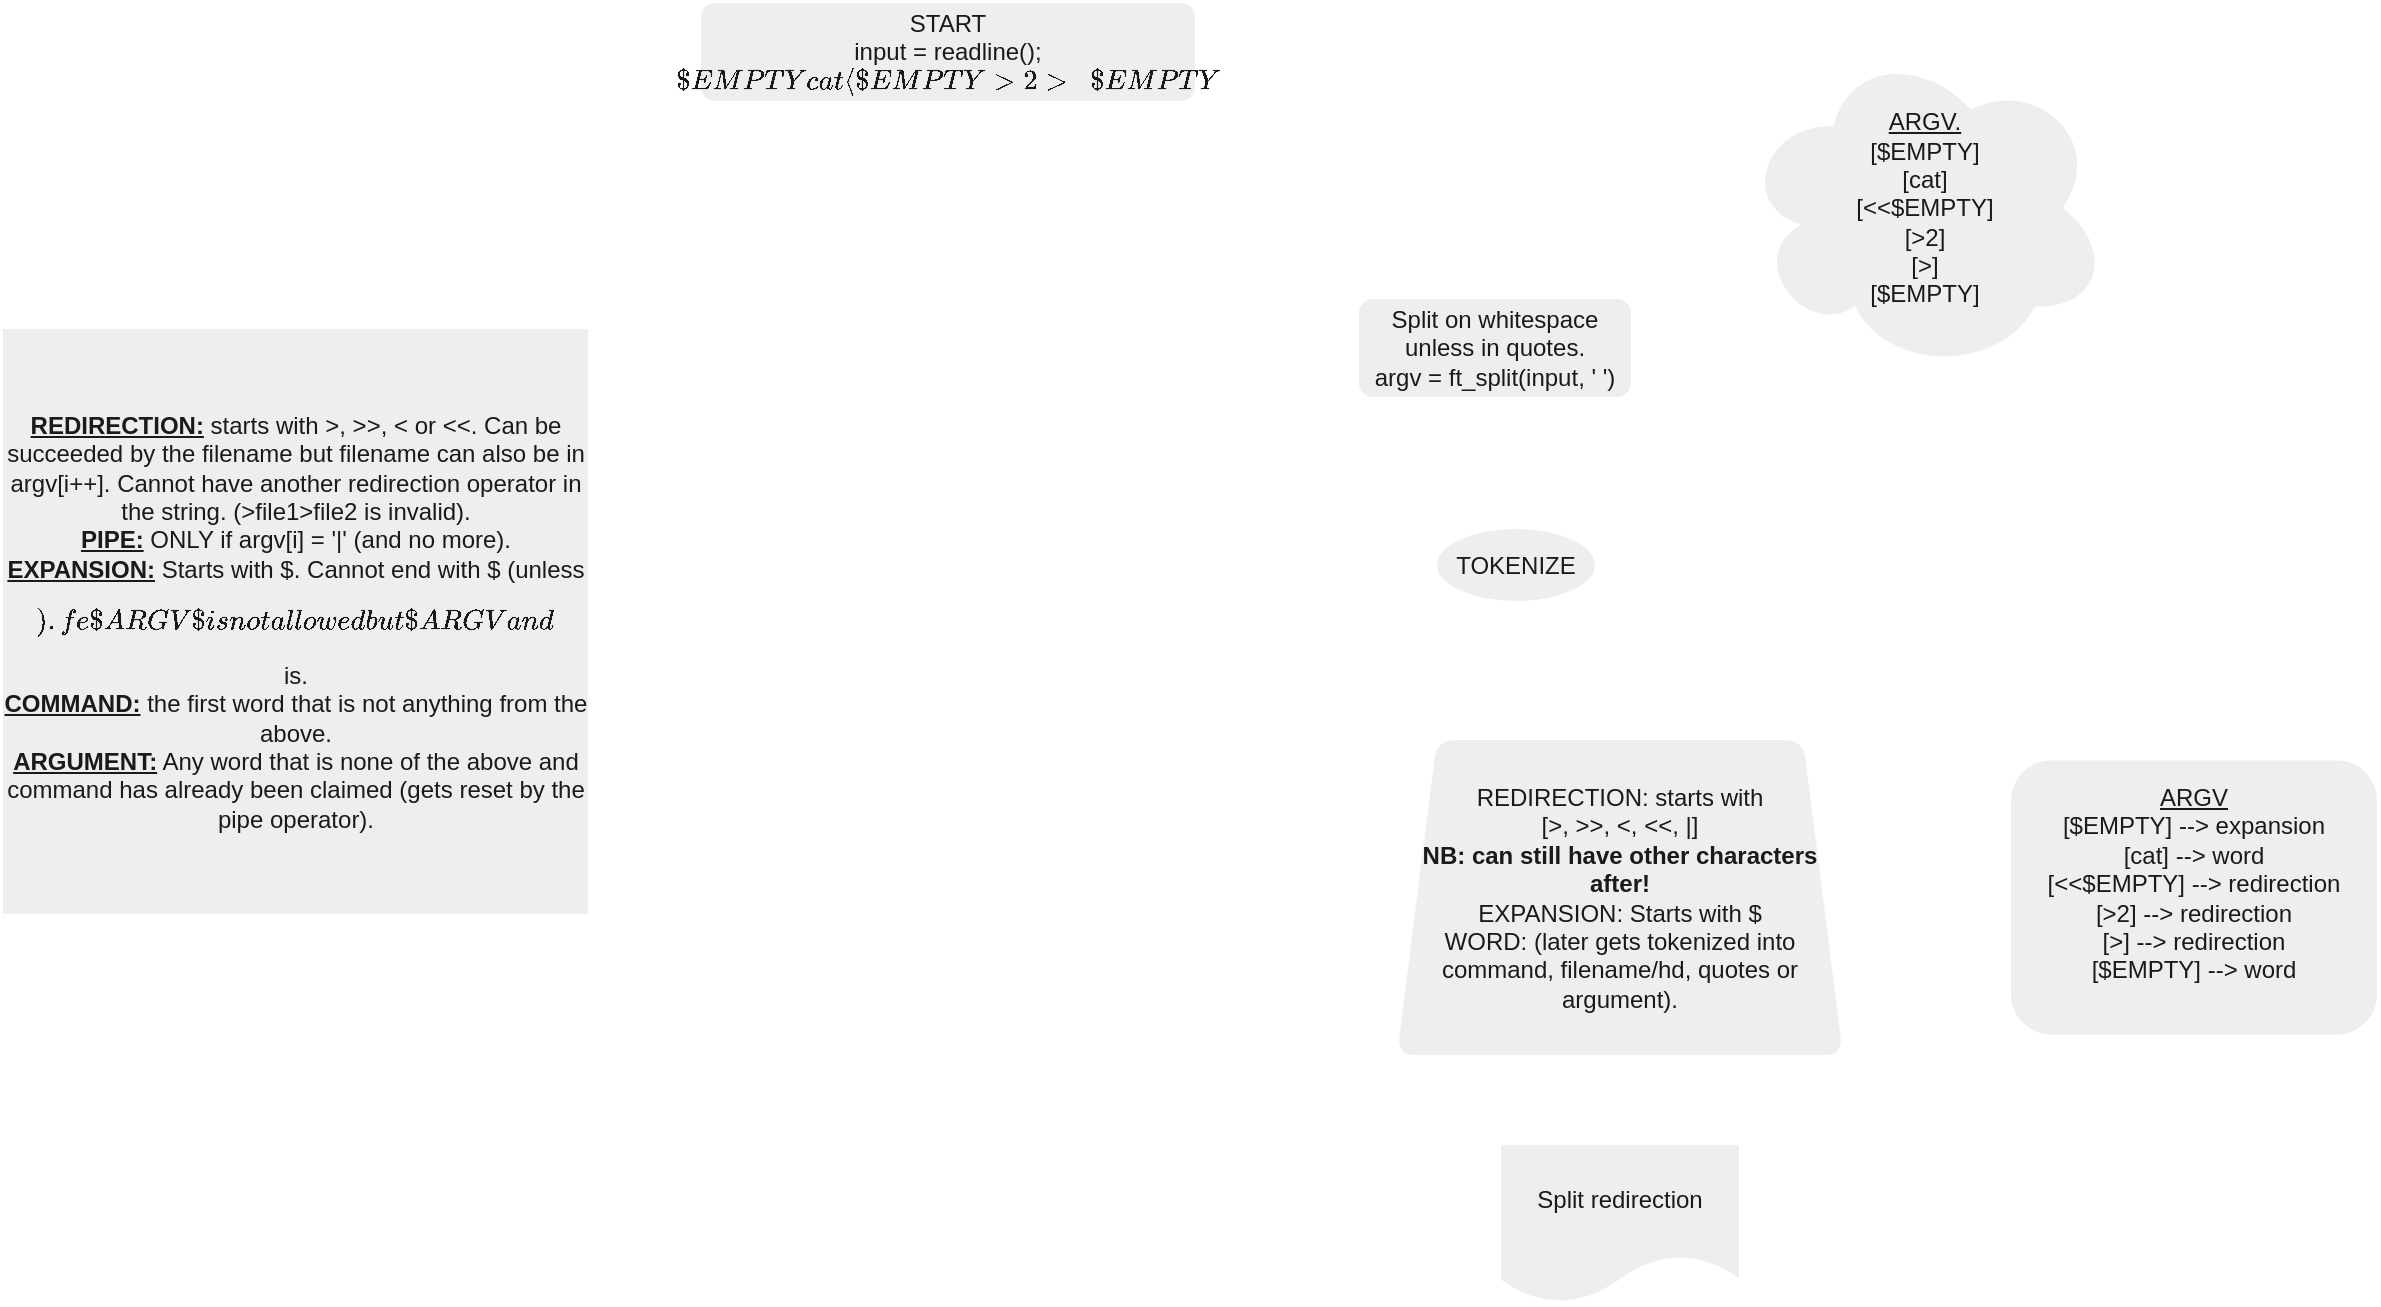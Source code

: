 <mxfile version="27.1.6">
  <diagram name="Page-1" id="hO6vSu1Z3hUD656wWNqP">
    <mxGraphModel dx="2031" dy="1739" grid="0" gridSize="10" guides="1" tooltips="1" connect="1" arrows="1" fold="1" page="1" pageScale="1" pageWidth="850" pageHeight="1100" background="light-dark(#FFFFFF,#FFFFFF)" math="0" shadow="0">
      <root>
        <mxCell id="0" />
        <mxCell id="1" parent="0" />
        <mxCell id="F442T5LtiyDrGyklfUke-8" value="" style="edgeStyle=orthogonalEdgeStyle;rounded=0;orthogonalLoop=1;jettySize=auto;html=1;labelBackgroundColor=none;fontColor=default;strokeColor=#FFFFFF;" edge="1" parent="1" source="F442T5LtiyDrGyklfUke-1" target="F442T5LtiyDrGyklfUke-7">
          <mxGeometry relative="1" as="geometry" />
        </mxCell>
        <mxCell id="F442T5LtiyDrGyklfUke-1" value="START&lt;div&gt;input = readline();&lt;/div&gt;&lt;div&gt;`$EMPTY cat &amp;lt;&amp;lt;$EMPTY &amp;gt;2 &amp;gt;&amp;nbsp; &amp;nbsp; $EMPTY`&lt;/div&gt;" style="rounded=1;whiteSpace=wrap;html=1;labelBackgroundColor=none;fillColor=#EEEEEE;strokeColor=#FFFFFF;fontColor=#1A1A1A;" vertex="1" parent="1">
          <mxGeometry x="-15" y="-144" width="248" height="50" as="geometry" />
        </mxCell>
        <mxCell id="F442T5LtiyDrGyklfUke-16" value="" style="edgeStyle=orthogonalEdgeStyle;rounded=0;orthogonalLoop=1;jettySize=auto;html=1;strokeColor=#FFFFFF;fontColor=#FFFFFF;entryX=0.16;entryY=0.55;entryDx=0;entryDy=0;entryPerimeter=0;" edge="1" parent="1" source="F442T5LtiyDrGyklfUke-7" target="F442T5LtiyDrGyklfUke-22">
          <mxGeometry relative="1" as="geometry">
            <mxPoint x="529" y="29" as="targetPoint" />
          </mxGeometry>
        </mxCell>
        <mxCell id="F442T5LtiyDrGyklfUke-29" style="edgeStyle=orthogonalEdgeStyle;rounded=0;orthogonalLoop=1;jettySize=auto;html=1;entryX=0.5;entryY=0;entryDx=0;entryDy=0;strokeColor=#FFFFFF;fontColor=#FFFFFF;" edge="1" parent="1" source="F442T5LtiyDrGyklfUke-7" target="F442T5LtiyDrGyklfUke-13">
          <mxGeometry relative="1" as="geometry" />
        </mxCell>
        <mxCell id="F442T5LtiyDrGyklfUke-7" value="Split on whitespace unless in quotes.&lt;div&gt;argv = ft_split(input, &#39; &#39;)&lt;/div&gt;" style="rounded=1;whiteSpace=wrap;html=1;labelBackgroundColor=none;fillColor=#EEEEEE;strokeColor=#FFFFFF;fontColor=#1A1A1A;" vertex="1" parent="1">
          <mxGeometry x="314" y="4" width="137" height="50" as="geometry" />
        </mxCell>
        <mxCell id="F442T5LtiyDrGyklfUke-24" value="" style="edgeStyle=orthogonalEdgeStyle;rounded=0;orthogonalLoop=1;jettySize=auto;html=1;strokeColor=#FFFFFF;fontColor=#FFFFFF;" edge="1" parent="1" source="F442T5LtiyDrGyklfUke-13" target="F442T5LtiyDrGyklfUke-23">
          <mxGeometry relative="1" as="geometry" />
        </mxCell>
        <mxCell id="F442T5LtiyDrGyklfUke-13" value="TOKENIZE" style="ellipse;whiteSpace=wrap;html=1;fillColor=#EEEEEE;strokeColor=#FFFFFF;fontColor=#1A1A1A;rounded=1;labelBackgroundColor=none;" vertex="1" parent="1">
          <mxGeometry x="353" y="119" width="80" height="37" as="geometry" />
        </mxCell>
        <mxCell id="F442T5LtiyDrGyklfUke-22" value="&lt;u&gt;ARGV.&lt;/u&gt;&lt;br&gt;[$EMPTY]&lt;div&gt;[cat]&lt;/div&gt;&lt;div&gt;[&amp;lt;&amp;lt;$EMPTY]&lt;/div&gt;&lt;div&gt;[&amp;gt;2]&lt;/div&gt;&lt;div&gt;[&amp;gt;]&lt;/div&gt;&lt;div&gt;[$EMPTY]&lt;/div&gt;" style="ellipse;shape=cloud;whiteSpace=wrap;html=1;strokeColor=#FFFFFF;fontColor=#1A1A1A;fillColor=#EEEEEE;" vertex="1" parent="1">
          <mxGeometry x="505" y="-124" width="185" height="166" as="geometry" />
        </mxCell>
        <mxCell id="F442T5LtiyDrGyklfUke-35" value="" style="edgeStyle=orthogonalEdgeStyle;rounded=0;orthogonalLoop=1;jettySize=auto;html=1;strokeColor=#FFFFFF;fontColor=#FFFFFF;" edge="1" parent="1" source="F442T5LtiyDrGyklfUke-23" target="F442T5LtiyDrGyklfUke-34">
          <mxGeometry relative="1" as="geometry" />
        </mxCell>
        <mxCell id="F442T5LtiyDrGyklfUke-37" value="" style="edgeStyle=orthogonalEdgeStyle;rounded=0;orthogonalLoop=1;jettySize=auto;html=1;strokeColor=#FFFFFF;fontColor=#FFFFFF;" edge="1" parent="1" source="F442T5LtiyDrGyklfUke-23" target="F442T5LtiyDrGyklfUke-36">
          <mxGeometry relative="1" as="geometry" />
        </mxCell>
        <mxCell id="F442T5LtiyDrGyklfUke-23" value="REDIRECTION: starts with&lt;div&gt;[&amp;gt;, &amp;gt;&amp;gt;, &amp;lt;, &amp;lt;&amp;lt;, |]&lt;/div&gt;&lt;div&gt;&lt;b&gt;NB: can still have other characters after!&lt;/b&gt;&lt;br&gt;&lt;div&gt;EXPANSION: Starts with $&lt;/div&gt;&lt;/div&gt;&lt;div&gt;WORD: (later gets tokenized into command, filename/hd, quotes or argument).&lt;/div&gt;" style="shape=trapezoid;perimeter=trapezoidPerimeter;whiteSpace=wrap;html=1;fixedSize=1;fillColor=#EEEEEE;strokeColor=#FFFFFF;fontColor=#1A1A1A;rounded=1;labelBackgroundColor=none;" vertex="1" parent="1">
          <mxGeometry x="333" y="224.5" width="224" height="158.5" as="geometry" />
        </mxCell>
        <mxCell id="F442T5LtiyDrGyklfUke-25" value="&lt;b&gt;&lt;u&gt;REDIRECTION:&lt;/u&gt;&lt;/b&gt; starts with &amp;gt;, &amp;gt;&amp;gt;, &amp;lt; or &amp;lt;&amp;lt;. Can be succeeded by the filename but filename can also be in argv[i++]. Cannot have another redirection operator in the string. (&amp;gt;file1&amp;gt;file2 is invalid).&lt;div&gt;&lt;b&gt;&lt;u&gt;PIPE:&lt;/u&gt;&lt;/b&gt; ONLY if argv[i] = &#39;|&#39; (and no more).&lt;/div&gt;&lt;div&gt;&lt;b&gt;&lt;u&gt;EXPANSION:&lt;/u&gt;&lt;/b&gt; Starts with $. Cannot end with $ (unless $$). fe $ARGV$ is not allowed but $ARGV and $$ is.&lt;/div&gt;&lt;div&gt;&lt;b&gt;&lt;u&gt;COMMAND:&lt;/u&gt;&lt;/b&gt; the first word that is not anything from the above.&lt;/div&gt;&lt;div&gt;&lt;b&gt;&lt;u&gt;ARGUMENT:&lt;/u&gt;&lt;/b&gt; Any word that is none of the above and command has already been claimed (gets reset by the pipe operator).&lt;/div&gt;" style="whiteSpace=wrap;html=1;aspect=fixed;strokeColor=#FFFFFF;fontColor=#1A1A1A;fillColor=#EEEEEE;" vertex="1" parent="1">
          <mxGeometry x="-364" y="19" width="293.5" height="293.5" as="geometry" />
        </mxCell>
        <mxCell id="F442T5LtiyDrGyklfUke-34" value="&lt;u&gt;ARGV&lt;/u&gt;&lt;div&gt;[$EMPTY] --&amp;gt; expansion&lt;/div&gt;&lt;div&gt;[cat] --&amp;gt; word&lt;/div&gt;&lt;div&gt;[&amp;lt;&amp;lt;$EMPTY] --&amp;gt; redirection&lt;/div&gt;&lt;div&gt;[&amp;gt;2] --&amp;gt; redirection&lt;/div&gt;&lt;div&gt;[&amp;gt;] --&amp;gt; redirection&lt;/div&gt;&lt;div&gt;[$EMPTY] --&amp;gt; word&lt;/div&gt;&lt;div&gt;&lt;u&gt;&lt;br&gt;&lt;/u&gt;&lt;/div&gt;" style="whiteSpace=wrap;html=1;fillColor=#EEEEEE;strokeColor=#FFFFFF;fontColor=#1A1A1A;rounded=1;labelBackgroundColor=none;" vertex="1" parent="1">
          <mxGeometry x="640" y="234.69" width="184" height="138.13" as="geometry" />
        </mxCell>
        <mxCell id="F442T5LtiyDrGyklfUke-36" value="Split redirection" style="shape=document;whiteSpace=wrap;html=1;boundedLbl=1;fillColor=#EEEEEE;strokeColor=#FFFFFF;fontColor=#1A1A1A;rounded=1;labelBackgroundColor=none;" vertex="1" parent="1">
          <mxGeometry x="385" y="427" width="120" height="80" as="geometry" />
        </mxCell>
      </root>
    </mxGraphModel>
  </diagram>
</mxfile>
